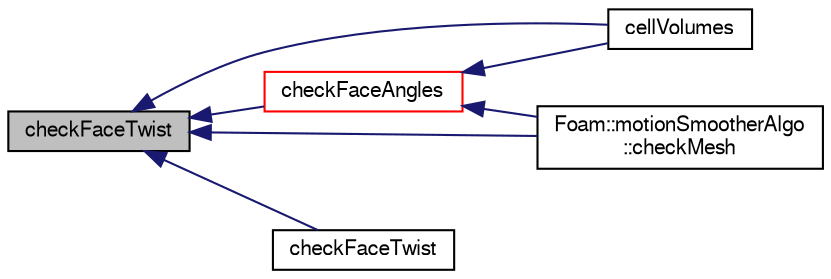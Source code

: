 digraph "checkFaceTwist"
{
  bgcolor="transparent";
  edge [fontname="FreeSans",fontsize="10",labelfontname="FreeSans",labelfontsize="10"];
  node [fontname="FreeSans",fontsize="10",shape=record];
  rankdir="LR";
  Node5241 [label="checkFaceTwist",height=0.2,width=0.4,color="black", fillcolor="grey75", style="filled", fontcolor="black"];
  Node5241 -> Node5242 [dir="back",color="midnightblue",fontsize="10",style="solid",fontname="FreeSans"];
  Node5242 [label="cellVolumes",height=0.2,width=0.4,color="black",URL="$a21562.html#abead6b42c36ac9c1a86fb2707b304a2f"];
  Node5241 -> Node5243 [dir="back",color="midnightblue",fontsize="10",style="solid",fontname="FreeSans"];
  Node5243 [label="checkFaceAngles",height=0.2,width=0.4,color="red",URL="$a21562.html#a54a9bc2a85ca197cef7b133c51ec94b4",tooltip="See primitiveMesh. "];
  Node5243 -> Node5242 [dir="back",color="midnightblue",fontsize="10",style="solid",fontname="FreeSans"];
  Node5243 -> Node5245 [dir="back",color="midnightblue",fontsize="10",style="solid",fontname="FreeSans"];
  Node5245 [label="Foam::motionSmootherAlgo\l::checkMesh",height=0.2,width=0.4,color="black",URL="$a21550.html#aa9f61ed4ec6238efaec747b27fa0143c",tooltip="Check part of mesh including baffles with mesh settings in dict. "];
  Node5241 -> Node5266 [dir="back",color="midnightblue",fontsize="10",style="solid",fontname="FreeSans"];
  Node5266 [label="checkFaceTwist",height=0.2,width=0.4,color="black",URL="$a21562.html#af127d77a5dbb86f2639bfbd396da6e31"];
  Node5241 -> Node5245 [dir="back",color="midnightblue",fontsize="10",style="solid",fontname="FreeSans"];
}
